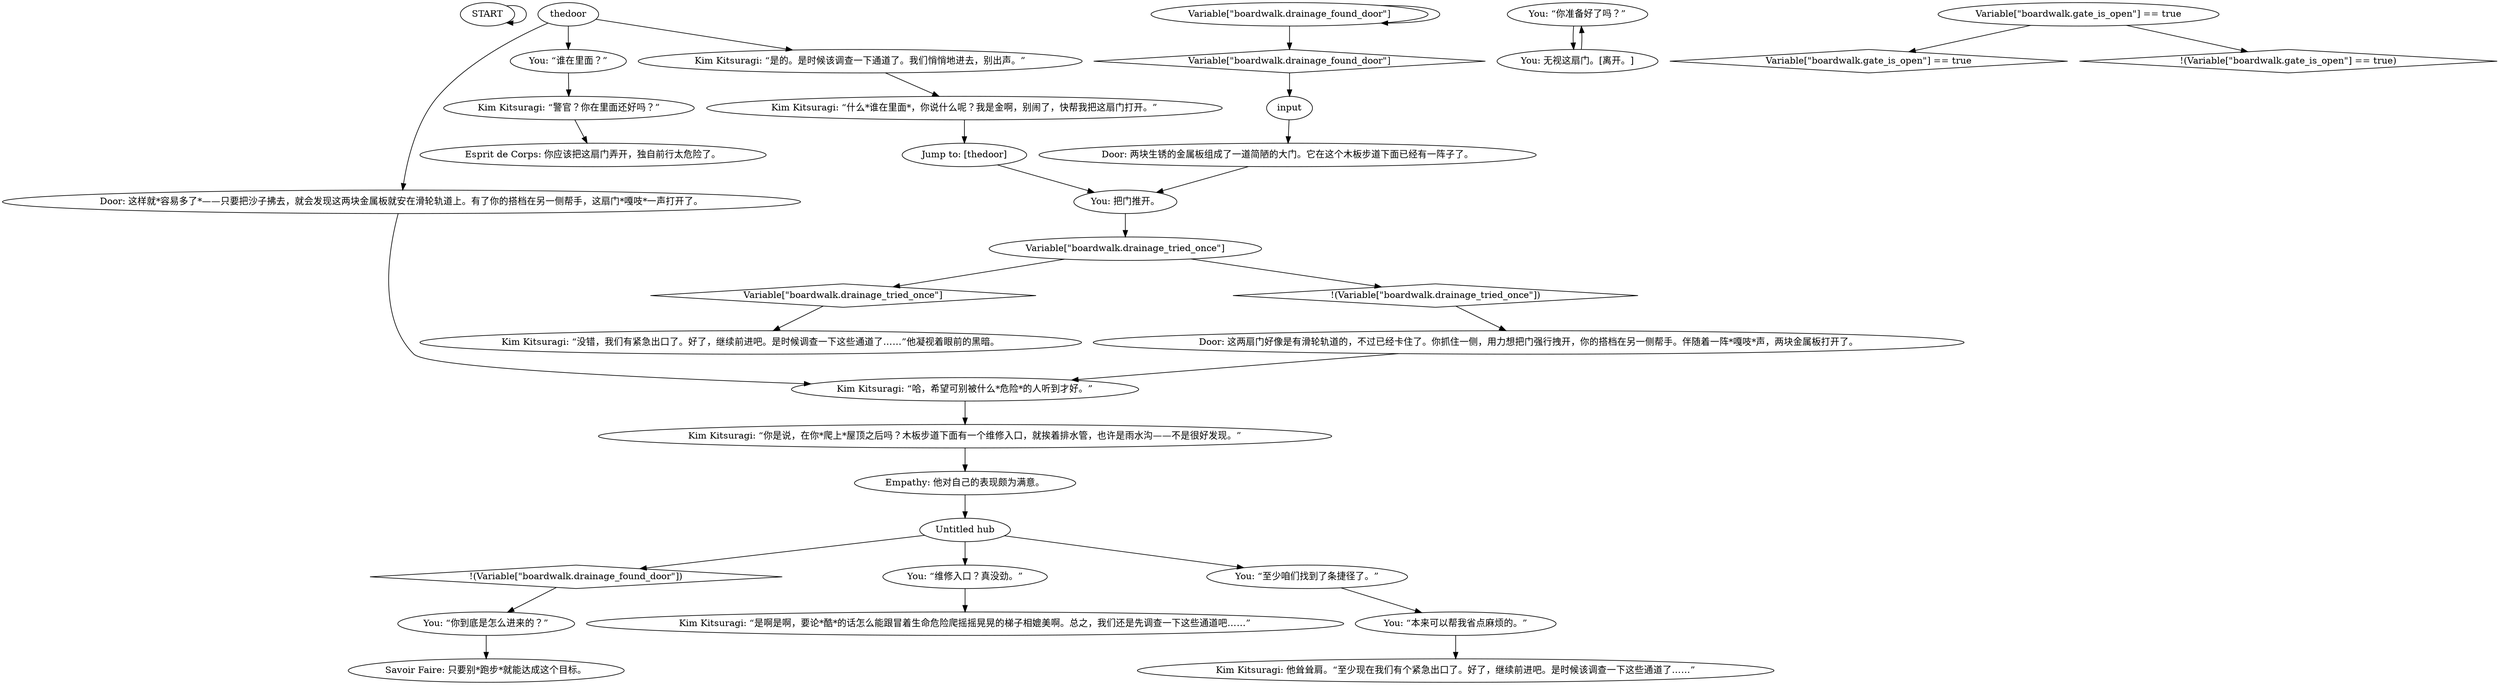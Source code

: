 # LAIR / EXIT DOOR
# Door interactable, open the door, let Kim in. Kim possibly hidden behind fog of war.
# ==================================================
digraph G {
	  0 [label="START"];
	  1 [label="input"];
	  2 [label="You: “你准备好了吗？”"];
	  3 [label="Kim Kitsuragi: “警官？你在里面还好吗？”"];
	  4 [label="Kim Kitsuragi: “什么*谁在里面*，你说什么呢？我是金啊，别闹了，快帮我把这扇门打开。”"];
	  5 [label="Savoir Faire: 只要别*跑步*就能达成这个目标。"];
	  6 [label="Kim Kitsuragi: “你是说，在你*爬上*屋顶之后吗？木板步道下面有一个维修入口，就挨着排水管，也许是雨水沟——不是很好发现。”"];
	  7 [label="Variable[\"boardwalk.drainage_found_door\"]"];
	  8 [label="Variable[\"boardwalk.drainage_found_door\"]", shape=diamond];
	  9 [label="!(Variable[\"boardwalk.drainage_found_door\"])", shape=diamond];
	  10 [label="You: “本来可以帮我省点麻烦的。”"];
	  11 [label="Kim Kitsuragi: “没错，我们有紧急出口了。好了，继续前进吧。是时候调查一下这些通道了……”他凝视着眼前的黑暗。"];
	  12 [label="Door: 这样就*容易多了*——只要把沙子拂去，就会发现这两块金属板就安在滑轮轨道上。有了你的搭档在另一侧帮手，这扇门*嘎吱*一声打开了。"];
	  13 [label="You: “谁在里面？”"];
	  14 [label="You: 无视这扇门。[离开。]"];
	  15 [label="Kim Kitsuragi: “是的。是时候该调查一下通道了。我们悄悄地进去，别出声。”"];
	  16 [label="You: 把门推开。"];
	  17 [label="thedoor"];
	  18 [label="Variable[\"boardwalk.drainage_tried_once\"]"];
	  19 [label="Variable[\"boardwalk.drainage_tried_once\"]", shape=diamond];
	  20 [label="!(Variable[\"boardwalk.drainage_tried_once\"])", shape=diamond];
	  21 [label="Kim Kitsuragi: “是啊是啊，要论*酷*的话怎么能跟冒着生命危险爬摇摇晃晃的梯子相媲美啊。总之，我们还是先调查一下这些通道吧……”"];
	  22 [label="You: “维修入口？真没劲。”"];
	  23 [label="Kim Kitsuragi: “哈，希望可别被什么*危险*的人听到才好。”"];
	  24 [label="Variable[\"boardwalk.gate_is_open\"] == true"];
	  25 [label="Variable[\"boardwalk.gate_is_open\"] == true", shape=diamond];
	  26 [label="!(Variable[\"boardwalk.gate_is_open\"] == true)", shape=diamond];
	  27 [label="Jump to: [thedoor]"];
	  28 [label="Door: 两块生锈的金属板组成了一道简陋的大门。它在这个木板步道下面已经有一阵子了。"];
	  29 [label="Door: 这两扇门好像是有滑轮轨道的，不过已经卡住了。你抓住一侧，用力想把门强行拽开，你的搭档在另一侧帮手。伴随着一阵*嘎吱*声，两块金属板打开了。"];
	  30 [label="Esprit de Corps: 你应该把这扇门弄开，独自前行太危险了。"];
	  31 [label="Empathy: 他对自己的表现颇为满意。"];
	  32 [label="Untitled hub"];
	  33 [label="You: “至少咱们找到了条捷径了。”"];
	  34 [label="Kim Kitsuragi: 他耸耸肩。“至少现在我们有个紧急出口了。好了，继续前进吧。是时候该调查一下这些通道了……”"];
	  35 [label="You: “你到底是怎么进来的？”"];
	  0 -> 0
	  1 -> 28
	  2 -> 14
	  3 -> 30
	  4 -> 27
	  6 -> 31
	  7 -> 8
	  7 -> 7
	  8 -> 1
	  9 -> 35
	  10 -> 34
	  12 -> 23
	  13 -> 3
	  14 -> 2
	  15 -> 4
	  16 -> 18
	  17 -> 12
	  17 -> 13
	  17 -> 15
	  18 -> 19
	  18 -> 20
	  19 -> 11
	  20 -> 29
	  22 -> 21
	  23 -> 6
	  24 -> 25
	  24 -> 26
	  27 -> 16
	  28 -> 16
	  29 -> 23
	  31 -> 32
	  32 -> 9
	  32 -> 22
	  32 -> 33
	  33 -> 10
	  35 -> 5
}

